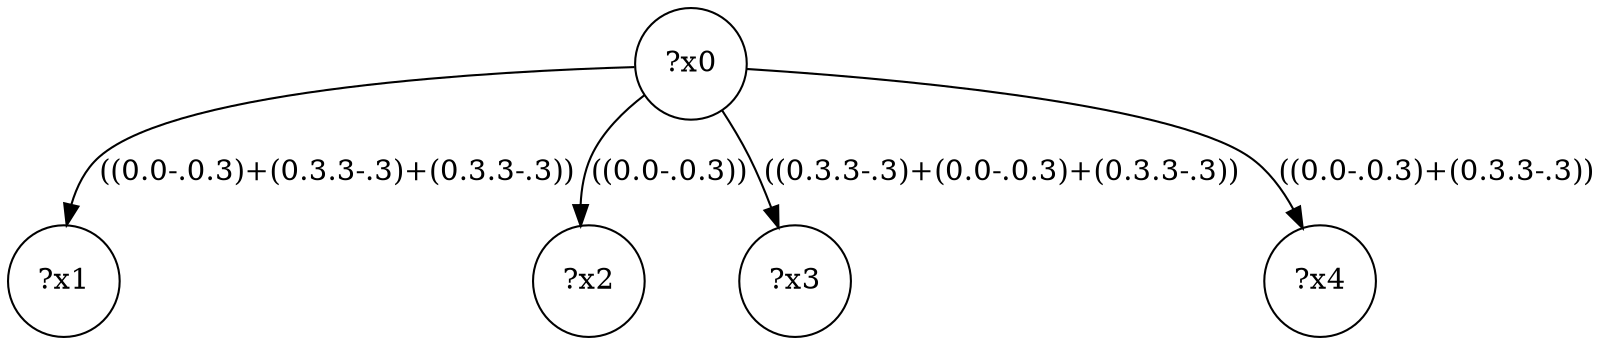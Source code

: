 digraph g {
	x0 [shape=circle, label="?x0"];
	x1 [shape=circle, label="?x1"];
	x0 -> x1 [label="((0.0-.0.3)+(0.3.3-.3)+(0.3.3-.3))"];
	x2 [shape=circle, label="?x2"];
	x0 -> x2 [label="((0.0-.0.3))"];
	x3 [shape=circle, label="?x3"];
	x0 -> x3 [label="((0.3.3-.3)+(0.0-.0.3)+(0.3.3-.3))"];
	x4 [shape=circle, label="?x4"];
	x0 -> x4 [label="((0.0-.0.3)+(0.3.3-.3))"];
}
